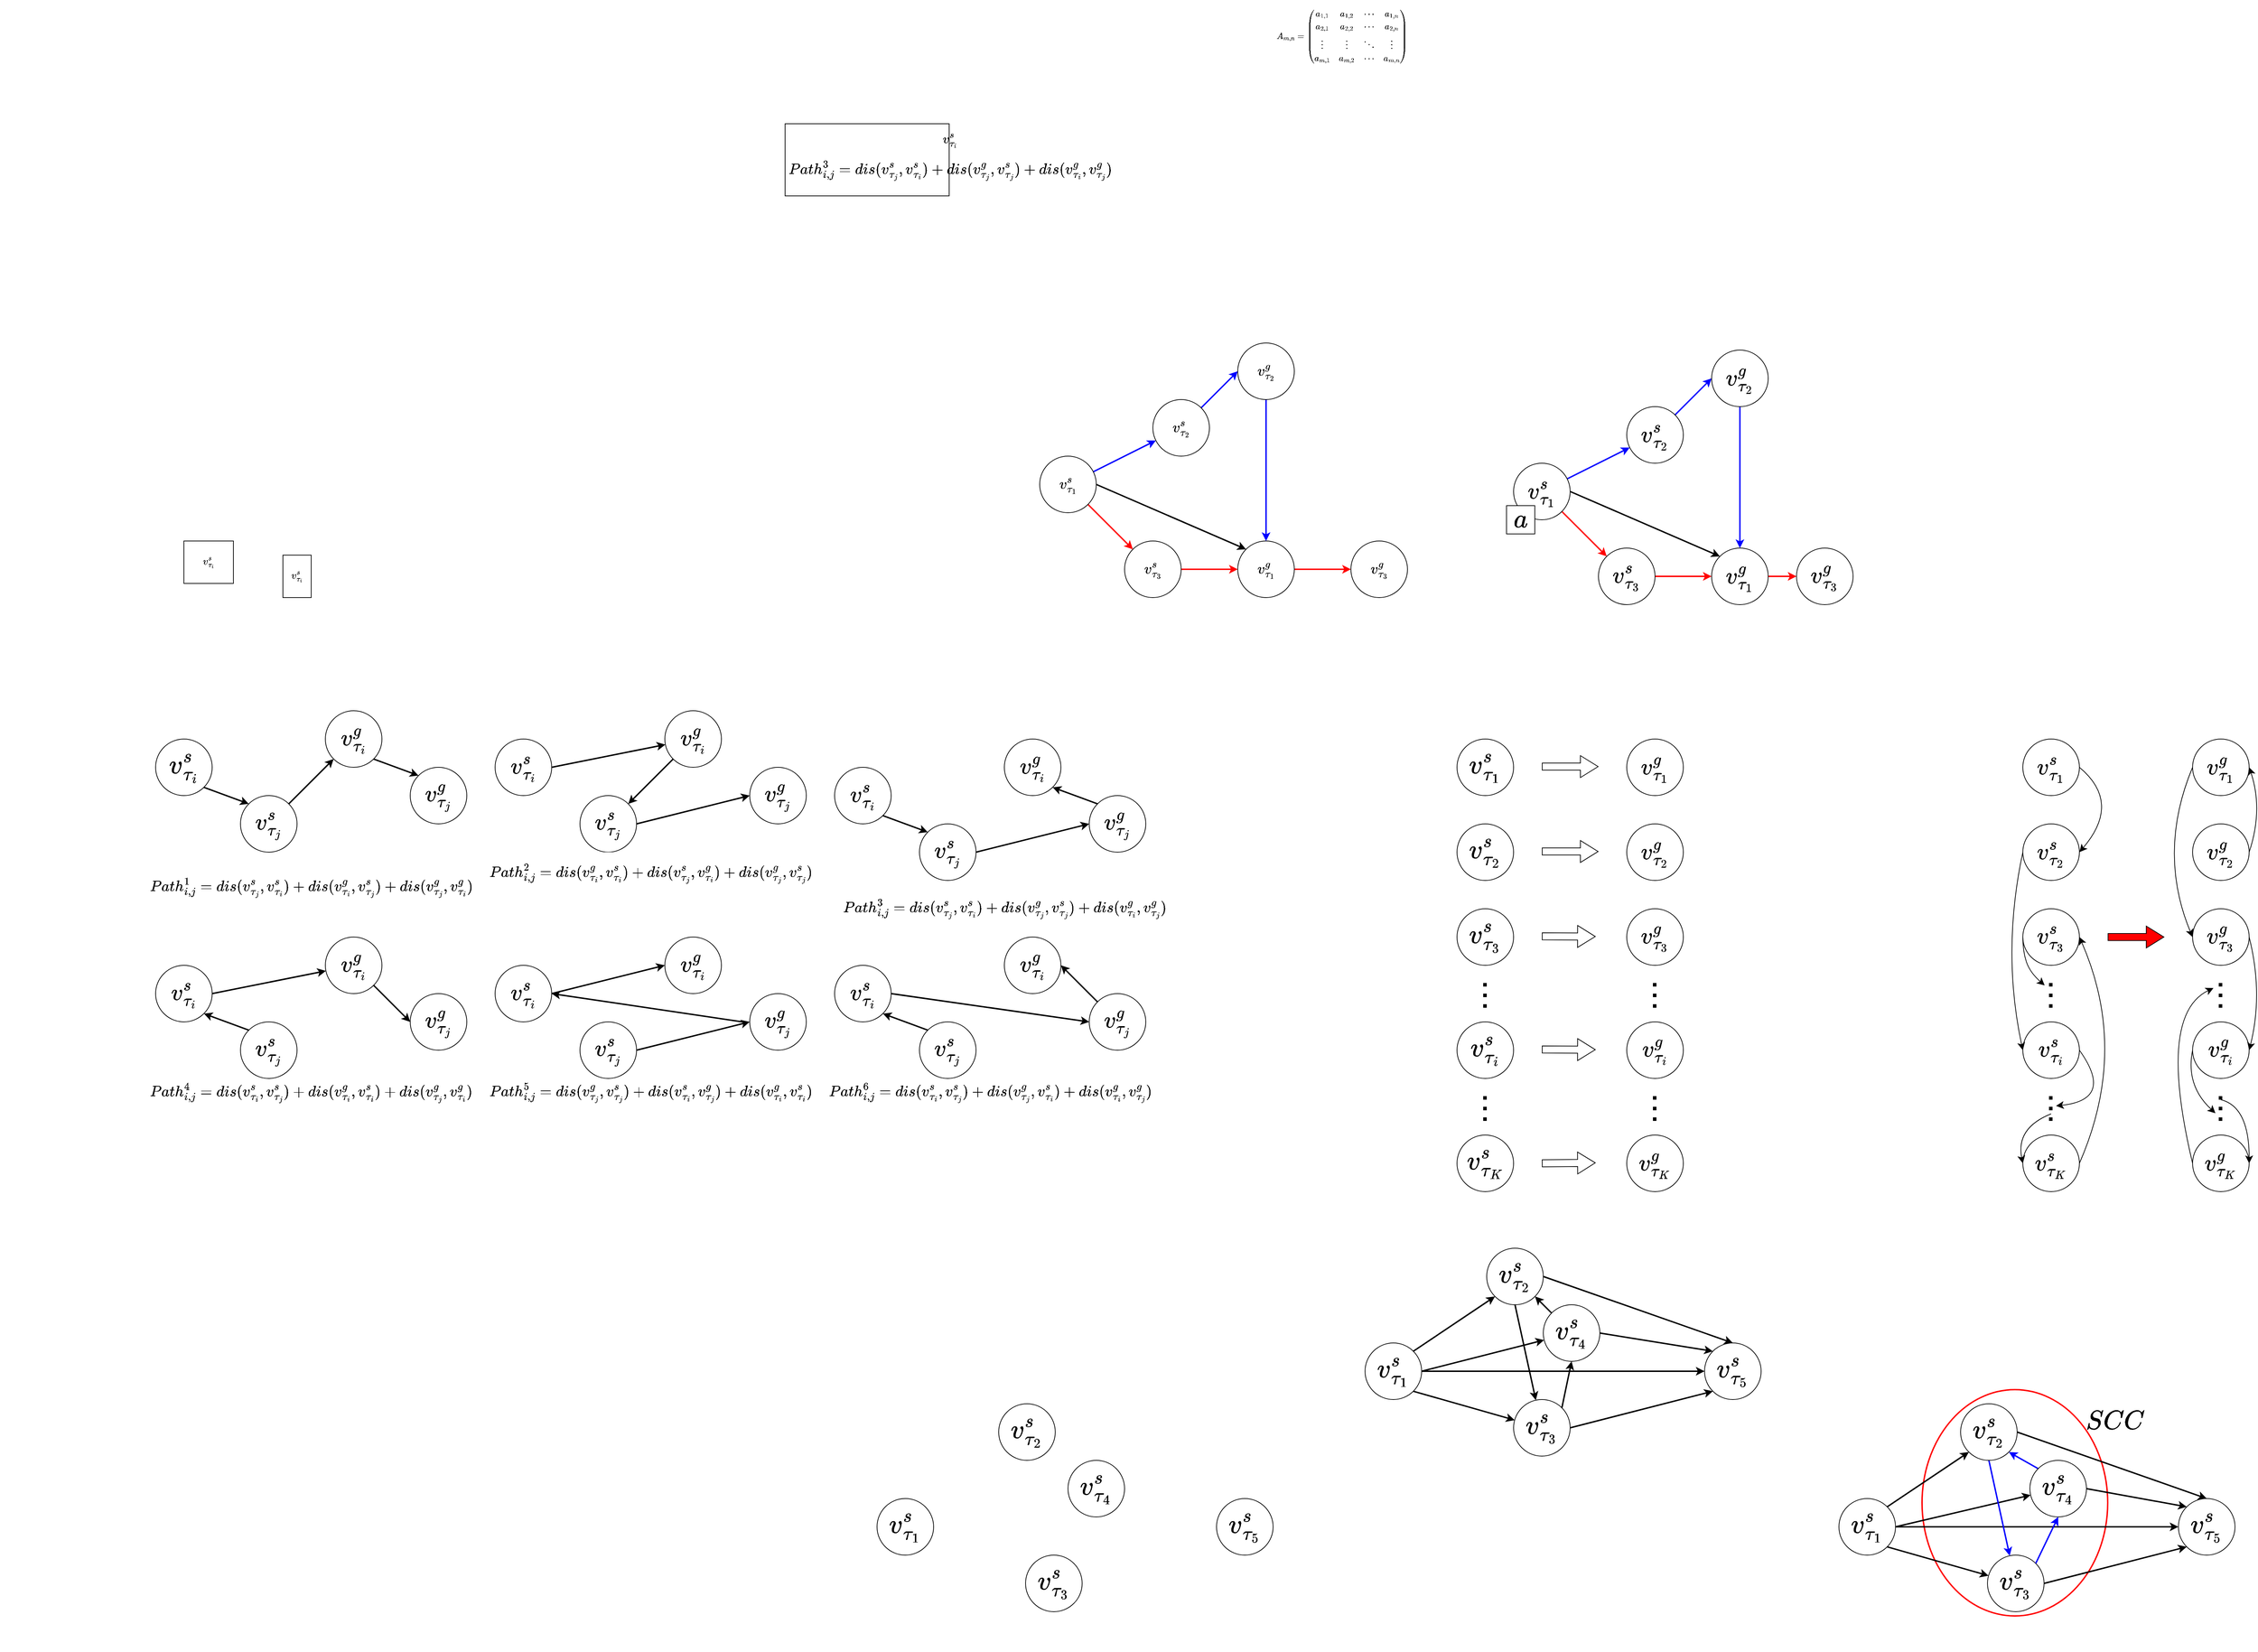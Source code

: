 <mxfile version="24.7.14">
  <diagram name="第 1 页" id="2fXzonQyr7GlmhcA955P">
    <mxGraphModel dx="3716" dy="1783" grid="1" gridSize="10" guides="1" tooltips="1" connect="1" arrows="1" fold="1" page="1" pageScale="1" pageWidth="827" pageHeight="1169" math="1" shadow="0">
      <root>
        <mxCell id="0" />
        <mxCell id="1" parent="0" />
        <mxCell id="0dSAhkAK_P9C1hMgFNcp-54" value="" style="ellipse;whiteSpace=wrap;html=1;strokeColor=#FF0000;strokeWidth=2;" vertex="1" parent="1">
          <mxGeometry x="897.5" y="1560" width="262.5" height="320" as="geometry" />
        </mxCell>
        <mxCell id="RxVfPSey4gtv-o3c42Gy-12" value="$$v^{ s}_{ \tau_{ i}} $$" style="ellipse;whiteSpace=wrap;html=1;aspect=fixed;fontSize=32;" parent="1" vertex="1">
          <mxGeometry x="240" y="1040" width="80" height="80" as="geometry" />
        </mxCell>
        <mxCell id="RxVfPSey4gtv-o3c42Gy-13" value="$$v^{ s}_{ \tau_{ K}}$$" style="ellipse;whiteSpace=wrap;html=1;aspect=fixed;fontSize=32;" parent="1" vertex="1">
          <mxGeometry x="240" y="1200" width="80" height="80" as="geometry" />
        </mxCell>
        <mxCell id="RxVfPSey4gtv-o3c42Gy-14" value="$$v^{ s}_{ \tau_{ 3}} $$" style="ellipse;whiteSpace=wrap;html=1;aspect=fixed;fontSize=32;" parent="1" vertex="1">
          <mxGeometry x="240" y="880" width="80" height="80" as="geometry" />
        </mxCell>
        <mxCell id="RxVfPSey4gtv-o3c42Gy-16" value="&lt;span style=&quot;font-family: &amp;quot;Lucida Console&amp;quot;; font-size: 32px;&quot;&gt;$$v^{ g}_{ \tau_ 1}$$&lt;/span&gt;" style="ellipse;whiteSpace=wrap;html=1;aspect=fixed;fontSize=32;" parent="1" vertex="1">
          <mxGeometry x="480" y="640" width="80" height="80" as="geometry" />
        </mxCell>
        <mxCell id="RxVfPSey4gtv-o3c42Gy-17" value="&lt;span style=&quot;font-family: &amp;quot;Lucida Console&amp;quot;; font-size: 32px;&quot;&gt;$$v^{ g}_{ \tau_i} $$&lt;/span&gt;" style="ellipse;whiteSpace=wrap;html=1;aspect=fixed;fontSize=32;" parent="1" vertex="1">
          <mxGeometry x="480" y="1040" width="80" height="80" as="geometry" />
        </mxCell>
        <mxCell id="RxVfPSey4gtv-o3c42Gy-18" value="&lt;span style=&quot;font-family: &amp;quot;Lucida Console&amp;quot;; font-size: 32px;&quot;&gt;$$v^{ g}_{ \tau_ K}$$&lt;/span&gt;" style="ellipse;whiteSpace=wrap;html=1;aspect=fixed;fontSize=32;" parent="1" vertex="1">
          <mxGeometry x="480" y="1200" width="80" height="80" as="geometry" />
        </mxCell>
        <mxCell id="RxVfPSey4gtv-o3c42Gy-19" value="&lt;span style=&quot;font-family: &amp;quot;Lucida Console&amp;quot;; font-size: 32px;&quot;&gt;$$v^{ g}_{ \tau_3} $$&lt;/span&gt;" style="ellipse;whiteSpace=wrap;html=1;aspect=fixed;fontSize=32;" parent="1" vertex="1">
          <mxGeometry x="480" y="880" width="80" height="80" as="geometry" />
        </mxCell>
        <mxCell id="RxVfPSey4gtv-o3c42Gy-20" value="&lt;span style=&quot;font-family: &amp;quot;Lucida Console&amp;quot;; font-size: 32px;&quot;&gt;$$v^{ g}_{ \tau_2 }$$&lt;/span&gt;" style="ellipse;whiteSpace=wrap;html=1;aspect=fixed;fontSize=32;" parent="1" vertex="1">
          <mxGeometry x="480" y="760" width="80" height="80" as="geometry" />
        </mxCell>
        <mxCell id="RxVfPSey4gtv-o3c42Gy-36" style="edgeStyle=none;curved=1;rounded=0;orthogonalLoop=1;jettySize=auto;html=1;exitX=1;exitY=0.5;exitDx=0;exitDy=0;entryX=1;entryY=0.5;entryDx=0;entryDy=0;fontSize=32;startSize=8;endSize=8;" parent="1" source="RxVfPSey4gtv-o3c42Gy-21" target="RxVfPSey4gtv-o3c42Gy-25" edge="1">
          <mxGeometry relative="1" as="geometry">
            <Array as="points">
              <mxPoint x="1180" y="730" />
            </Array>
          </mxGeometry>
        </mxCell>
        <mxCell id="RxVfPSey4gtv-o3c42Gy-21" value="&lt;span style=&quot;font-family: &amp;quot;Lucida Console&amp;quot;; font-size: 32px;&quot;&gt;$$v^{ s}_{ \tau_ 1}$$&lt;/span&gt;" style="ellipse;whiteSpace=wrap;html=1;aspect=fixed;fontSize=32;" parent="1" vertex="1">
          <mxGeometry x="1040" y="640" width="80" height="80" as="geometry" />
        </mxCell>
        <mxCell id="RxVfPSey4gtv-o3c42Gy-22" value="&lt;span style=&quot;font-family: &amp;quot;Lucida Console&amp;quot;; font-size: 32px;&quot;&gt;$$v^{ s}_{ \tau_ i}$$&lt;/span&gt;" style="ellipse;whiteSpace=wrap;html=1;aspect=fixed;fontSize=32;" parent="1" vertex="1">
          <mxGeometry x="1040" y="1040" width="80" height="80" as="geometry" />
        </mxCell>
        <mxCell id="RxVfPSey4gtv-o3c42Gy-72" style="edgeStyle=none;curved=1;rounded=0;orthogonalLoop=1;jettySize=auto;html=1;exitX=1;exitY=0.5;exitDx=0;exitDy=0;entryX=1;entryY=0.5;entryDx=0;entryDy=0;fontSize=32;startSize=8;endSize=8;" parent="1" source="RxVfPSey4gtv-o3c42Gy-23" target="RxVfPSey4gtv-o3c42Gy-24" edge="1">
          <mxGeometry relative="1" as="geometry">
            <Array as="points">
              <mxPoint x="1190" y="1080" />
            </Array>
          </mxGeometry>
        </mxCell>
        <mxCell id="RxVfPSey4gtv-o3c42Gy-23" value="&lt;span style=&quot;font-family: &amp;quot;Lucida Console&amp;quot;; font-size: 32px;&quot;&gt;$$v^{ s}_{ \tau_ K}$$&lt;/span&gt;" style="ellipse;whiteSpace=wrap;html=1;aspect=fixed;fontSize=32;" parent="1" vertex="1">
          <mxGeometry x="1040" y="1200" width="80" height="80" as="geometry" />
        </mxCell>
        <mxCell id="RxVfPSey4gtv-o3c42Gy-24" value="&lt;span style=&quot;font-family: &amp;quot;Lucida Console&amp;quot;; font-size: 32px;&quot;&gt;$$v^{ s}_{ \tau_ 3}$$&lt;/span&gt;" style="ellipse;whiteSpace=wrap;html=1;aspect=fixed;fontSize=32;" parent="1" vertex="1">
          <mxGeometry x="1040" y="880" width="80" height="80" as="geometry" />
        </mxCell>
        <mxCell id="RxVfPSey4gtv-o3c42Gy-37" style="edgeStyle=none;curved=1;rounded=0;orthogonalLoop=1;jettySize=auto;html=1;exitX=0;exitY=0.5;exitDx=0;exitDy=0;entryX=0;entryY=0.5;entryDx=0;entryDy=0;fontSize=32;startSize=8;endSize=8;" parent="1" source="RxVfPSey4gtv-o3c42Gy-25" target="RxVfPSey4gtv-o3c42Gy-22" edge="1">
          <mxGeometry relative="1" as="geometry">
            <Array as="points">
              <mxPoint x="1010" y="940" />
            </Array>
          </mxGeometry>
        </mxCell>
        <mxCell id="RxVfPSey4gtv-o3c42Gy-25" value="&lt;span style=&quot;font-family: &amp;quot;Lucida Console&amp;quot;; font-size: 32px;&quot;&gt;$$v^{ s}_{ \tau_2 }$$&lt;/span&gt;" style="ellipse;whiteSpace=wrap;html=1;aspect=fixed;fontSize=32;" parent="1" vertex="1">
          <mxGeometry x="1040" y="760" width="80" height="80" as="geometry" />
        </mxCell>
        <mxCell id="RxVfPSey4gtv-o3c42Gy-75" style="edgeStyle=none;curved=1;rounded=0;orthogonalLoop=1;jettySize=auto;html=1;entryX=0;entryY=0.5;entryDx=0;entryDy=0;fontSize=32;startSize=8;endSize=8;exitX=0;exitY=0.5;exitDx=0;exitDy=0;" parent="1" source="RxVfPSey4gtv-o3c42Gy-26" target="RxVfPSey4gtv-o3c42Gy-29" edge="1">
          <mxGeometry relative="1" as="geometry">
            <Array as="points">
              <mxPoint x="1230" y="800" />
            </Array>
          </mxGeometry>
        </mxCell>
        <mxCell id="RxVfPSey4gtv-o3c42Gy-26" value="&lt;span style=&quot;font-family: &amp;quot;Lucida Console&amp;quot;; font-size: 32px;&quot;&gt;$$v^{ g}_{ \tau_ 1}$$&lt;/span&gt;" style="ellipse;whiteSpace=wrap;html=1;aspect=fixed;fontSize=32;" parent="1" vertex="1">
          <mxGeometry x="1280" y="640" width="80" height="80" as="geometry" />
        </mxCell>
        <mxCell id="RxVfPSey4gtv-o3c42Gy-27" value="&lt;span style=&quot;font-family: &amp;quot;Lucida Console&amp;quot;; font-size: 32px;&quot;&gt;$$v^{ g}_{ \tau_ i}$$&lt;/span&gt;" style="ellipse;whiteSpace=wrap;html=1;aspect=fixed;fontSize=32;" parent="1" vertex="1">
          <mxGeometry x="1280" y="1040" width="80" height="80" as="geometry" />
        </mxCell>
        <mxCell id="RxVfPSey4gtv-o3c42Gy-28" value="&lt;span style=&quot;font-family: &amp;quot;Lucida Console&amp;quot;; font-size: 32px;&quot;&gt;$$v^{ g}_{ \tau_ K}$$&lt;/span&gt;" style="ellipse;whiteSpace=wrap;html=1;aspect=fixed;fontSize=32;" parent="1" vertex="1">
          <mxGeometry x="1280" y="1200" width="80" height="80" as="geometry" />
        </mxCell>
        <mxCell id="RxVfPSey4gtv-o3c42Gy-77" style="edgeStyle=none;curved=1;rounded=0;orthogonalLoop=1;jettySize=auto;html=1;exitX=1;exitY=0.5;exitDx=0;exitDy=0;entryX=1;entryY=0.5;entryDx=0;entryDy=0;fontSize=32;startSize=8;endSize=8;" parent="1" source="RxVfPSey4gtv-o3c42Gy-29" target="RxVfPSey4gtv-o3c42Gy-27" edge="1">
          <mxGeometry relative="1" as="geometry">
            <Array as="points">
              <mxPoint x="1380" y="1000" />
            </Array>
          </mxGeometry>
        </mxCell>
        <mxCell id="RxVfPSey4gtv-o3c42Gy-29" value="&lt;span style=&quot;font-family: &amp;quot;Lucida Console&amp;quot;; font-size: 32px;&quot;&gt;$$v^{ g}_{ \tau_ 3}$$&lt;/span&gt;" style="ellipse;whiteSpace=wrap;html=1;aspect=fixed;fontSize=32;" parent="1" vertex="1">
          <mxGeometry x="1280" y="880" width="80" height="80" as="geometry" />
        </mxCell>
        <mxCell id="RxVfPSey4gtv-o3c42Gy-74" style="edgeStyle=none;curved=1;rounded=0;orthogonalLoop=1;jettySize=auto;html=1;exitX=1;exitY=0.5;exitDx=0;exitDy=0;entryX=1;entryY=0.5;entryDx=0;entryDy=0;fontSize=32;startSize=8;endSize=8;" parent="1" source="RxVfPSey4gtv-o3c42Gy-30" target="RxVfPSey4gtv-o3c42Gy-26" edge="1">
          <mxGeometry relative="1" as="geometry">
            <Array as="points">
              <mxPoint x="1380" y="740" />
            </Array>
          </mxGeometry>
        </mxCell>
        <mxCell id="RxVfPSey4gtv-o3c42Gy-30" value="&lt;span style=&quot;font-family: &amp;quot;Lucida Console&amp;quot;; font-size: 32px;&quot;&gt;$$v^{ g}_{ \tau_ 2}$$&lt;/span&gt;" style="ellipse;whiteSpace=wrap;html=1;aspect=fixed;fontSize=32;" parent="1" vertex="1">
          <mxGeometry x="1280" y="760" width="80" height="80" as="geometry" />
        </mxCell>
        <mxCell id="RxVfPSey4gtv-o3c42Gy-31" value="" style="shape=flexArrow;endArrow=classic;html=1;rounded=0;fontSize=32;startSize=8;endSize=8;curved=1;" parent="1" edge="1">
          <mxGeometry width="50" height="50" relative="1" as="geometry">
            <mxPoint x="360" y="1079" as="sourcePoint" />
            <mxPoint x="436" y="1079.29" as="targetPoint" />
          </mxGeometry>
        </mxCell>
        <mxCell id="RxVfPSey4gtv-o3c42Gy-32" value="" style="shape=flexArrow;endArrow=classic;html=1;rounded=0;fontSize=32;startSize=8;endSize=8;curved=1;" parent="1" edge="1">
          <mxGeometry width="50" height="50" relative="1" as="geometry">
            <mxPoint x="360" y="1240" as="sourcePoint" />
            <mxPoint x="436" y="1239.29" as="targetPoint" />
          </mxGeometry>
        </mxCell>
        <mxCell id="RxVfPSey4gtv-o3c42Gy-33" value="" style="shape=flexArrow;endArrow=classic;html=1;rounded=0;fontSize=32;startSize=8;endSize=8;curved=1;" parent="1" edge="1">
          <mxGeometry width="50" height="50" relative="1" as="geometry">
            <mxPoint x="360" y="919" as="sourcePoint" />
            <mxPoint x="436" y="919.29" as="targetPoint" />
          </mxGeometry>
        </mxCell>
        <mxCell id="RxVfPSey4gtv-o3c42Gy-34" value="" style="shape=flexArrow;endArrow=classic;html=1;rounded=0;fontSize=32;startSize=8;endSize=8;curved=1;" parent="1" edge="1">
          <mxGeometry width="50" height="50" relative="1" as="geometry">
            <mxPoint x="360" y="799" as="sourcePoint" />
            <mxPoint x="440" y="799.09" as="targetPoint" />
          </mxGeometry>
        </mxCell>
        <mxCell id="RxVfPSey4gtv-o3c42Gy-35" value="" style="shape=flexArrow;endArrow=classic;html=1;rounded=0;fontSize=32;startSize=8;endSize=8;curved=1;" parent="1" edge="1">
          <mxGeometry width="50" height="50" relative="1" as="geometry">
            <mxPoint x="360" y="679" as="sourcePoint" />
            <mxPoint x="440" y="679" as="targetPoint" />
          </mxGeometry>
        </mxCell>
        <mxCell id="RxVfPSey4gtv-o3c42Gy-40" value="" style="shape=flexArrow;endArrow=classic;html=1;rounded=0;fontSize=32;startSize=8;endSize=8;curved=1;fillColor=#FF0000;gradientColor=none;" parent="1" edge="1">
          <mxGeometry width="50" height="50" relative="1" as="geometry">
            <mxPoint x="1160" y="920" as="sourcePoint" />
            <mxPoint x="1240" y="920" as="targetPoint" />
          </mxGeometry>
        </mxCell>
        <mxCell id="RxVfPSey4gtv-o3c42Gy-70" value="" style="edgeStyle=none;curved=1;rounded=0;orthogonalLoop=1;jettySize=auto;html=1;fontSize=32;startSize=8;endSize=8;entryX=0;entryY=0.5;entryDx=0;entryDy=0;" parent="1" target="RxVfPSey4gtv-o3c42Gy-23" edge="1">
          <mxGeometry relative="1" as="geometry">
            <mxPoint x="980" y="1170" as="targetPoint" />
            <Array as="points">
              <mxPoint x="1030" y="1190" />
            </Array>
            <mxPoint x="1080" y="1170" as="sourcePoint" />
          </mxGeometry>
        </mxCell>
        <mxCell id="RxVfPSey4gtv-o3c42Gy-83" value="" style="edgeStyle=none;curved=1;rounded=0;orthogonalLoop=1;jettySize=auto;html=1;fontSize=32;startSize=8;endSize=8;entryX=1;entryY=0.5;entryDx=0;entryDy=0;" parent="1" target="RxVfPSey4gtv-o3c42Gy-28" edge="1">
          <mxGeometry relative="1" as="geometry">
            <mxPoint x="1400" y="1150" as="targetPoint" />
            <Array as="points">
              <mxPoint x="1360" y="1160" />
            </Array>
            <mxPoint x="1320" y="1150" as="sourcePoint" />
          </mxGeometry>
        </mxCell>
        <mxCell id="RxVfPSey4gtv-o3c42Gy-68" style="edgeStyle=none;curved=1;rounded=0;orthogonalLoop=1;jettySize=auto;html=1;exitX=1;exitY=0.5;exitDx=0;exitDy=0;entryX=0.844;entryY=0.438;entryDx=0;entryDy=0;entryPerimeter=0;fontSize=32;startSize=8;endSize=8;" parent="1" source="RxVfPSey4gtv-o3c42Gy-22" edge="1">
          <mxGeometry relative="1" as="geometry">
            <Array as="points">
              <mxPoint x="1170" y="1150" />
            </Array>
            <mxPoint x="1086.88" y="1158.76" as="targetPoint" />
          </mxGeometry>
        </mxCell>
        <mxCell id="RxVfPSey4gtv-o3c42Gy-73" style="edgeStyle=none;curved=1;rounded=0;orthogonalLoop=1;jettySize=auto;html=1;exitX=0;exitY=0.5;exitDx=0;exitDy=0;entryX=0.044;entryY=-0.079;entryDx=0;entryDy=0;entryPerimeter=0;fontSize=32;startSize=8;endSize=8;" parent="1" source="RxVfPSey4gtv-o3c42Gy-24" edge="1">
          <mxGeometry relative="1" as="geometry">
            <Array as="points">
              <mxPoint x="1040" y="940" />
              <mxPoint x="1050" y="970" />
            </Array>
            <mxPoint x="1070.88" y="988.42" as="targetPoint" />
          </mxGeometry>
        </mxCell>
        <mxCell id="RxVfPSey4gtv-o3c42Gy-78" style="edgeStyle=none;curved=1;rounded=0;orthogonalLoop=1;jettySize=auto;html=1;exitX=0;exitY=0.5;exitDx=0;exitDy=0;entryX=0.115;entryY=0.456;entryDx=0;entryDy=0;entryPerimeter=0;fontSize=32;startSize=8;endSize=8;" parent="1" source="RxVfPSey4gtv-o3c42Gy-27" edge="1">
          <mxGeometry relative="1" as="geometry">
            <Array as="points">
              <mxPoint x="1270" y="1130" />
            </Array>
            <mxPoint x="1312.3" y="1169.12" as="targetPoint" />
          </mxGeometry>
        </mxCell>
        <mxCell id="RxVfPSey4gtv-o3c42Gy-84" style="edgeStyle=none;curved=1;rounded=0;orthogonalLoop=1;jettySize=auto;html=1;exitX=0;exitY=0.5;exitDx=0;exitDy=0;entryX=-0.026;entryY=0.109;entryDx=0;entryDy=0;entryPerimeter=0;fontSize=32;startSize=8;endSize=8;" parent="1" source="RxVfPSey4gtv-o3c42Gy-28" edge="1">
          <mxGeometry relative="1" as="geometry">
            <Array as="points">
              <mxPoint x="1230" y="1030" />
            </Array>
            <mxPoint x="1309.48" y="992.18" as="targetPoint" />
          </mxGeometry>
        </mxCell>
        <mxCell id="6" value="" style="endArrow=none;dashed=1;html=1;strokeColor=#000000;strokeWidth=5;dashPattern=1 2;fontSize=32;" parent="1" edge="1">
          <mxGeometry width="50" height="50" relative="1" as="geometry">
            <mxPoint x="279.55" y="1020" as="sourcePoint" />
            <mxPoint x="279.55" y="980" as="targetPoint" />
          </mxGeometry>
        </mxCell>
        <mxCell id="9" value="&lt;font face=&quot;Lucida Console&quot;&gt;$$A_{m,n} =&lt;br&gt; \begin{pmatrix}&lt;br&gt;  a_{1,1} &amp;amp; a_{1,2} &amp;amp; \cdots &amp;amp; a_{1,n} \\&lt;br&gt;  a_{2,1} &amp;amp; a_{2,2} &amp;amp; \cdots &amp;amp; a_{2,n} \\&lt;br&gt;  \vdots  &amp;amp; \vdots  &amp;amp; \ddots &amp;amp; \vdots  \\&lt;br&gt;  a_{m,1} &amp;amp; a_{m,2} &amp;amp; \cdots &amp;amp; a_{m,n}&lt;br&gt; \end{pmatrix}$$&lt;/font&gt;" style="text;html=1;spacing=5;spacingTop=-10;whiteSpace=wrap;overflow=visible;fillColor=none;strokeColor=none;shadow=0;rounded=0;verticalAlign=middle;" parent="1" vertex="1">
          <mxGeometry x="-20" y="-400" width="232" height="102" as="geometry" />
        </mxCell>
        <mxCell id="Y2sO-mLyn4NRbICUy5Yb-9" value="" style="endArrow=none;dashed=1;html=1;strokeColor=#000000;strokeWidth=5;dashPattern=1 2;fontSize=32;" parent="1" edge="1">
          <mxGeometry width="50" height="50" relative="1" as="geometry">
            <mxPoint x="1079.5" y="1020" as="sourcePoint" />
            <mxPoint x="1079.5" y="980" as="targetPoint" />
          </mxGeometry>
        </mxCell>
        <mxCell id="Y2sO-mLyn4NRbICUy5Yb-10" value="" style="endArrow=none;dashed=1;html=1;strokeColor=#000000;strokeWidth=5;dashPattern=1 2;fontSize=32;" parent="1" edge="1">
          <mxGeometry width="50" height="50" relative="1" as="geometry">
            <mxPoint x="1079.5" y="1180" as="sourcePoint" />
            <mxPoint x="1079.5" y="1140" as="targetPoint" />
          </mxGeometry>
        </mxCell>
        <mxCell id="Y2sO-mLyn4NRbICUy5Yb-11" value="" style="endArrow=none;dashed=1;html=1;strokeColor=#000000;strokeWidth=5;dashPattern=1 2;fontSize=32;" parent="1" edge="1">
          <mxGeometry width="50" height="50" relative="1" as="geometry">
            <mxPoint x="1319.5" y="1020" as="sourcePoint" />
            <mxPoint x="1319.5" y="980" as="targetPoint" />
          </mxGeometry>
        </mxCell>
        <mxCell id="Y2sO-mLyn4NRbICUy5Yb-12" value="" style="endArrow=none;dashed=1;html=1;strokeColor=#000000;strokeWidth=5;dashPattern=1 2;fontSize=32;" parent="1" edge="1">
          <mxGeometry width="50" height="50" relative="1" as="geometry">
            <mxPoint x="1319.5" y="1180" as="sourcePoint" />
            <mxPoint x="1319.5" y="1140" as="targetPoint" />
          </mxGeometry>
        </mxCell>
        <mxCell id="Y2sO-mLyn4NRbICUy5Yb-13" value="" style="endArrow=none;dashed=1;html=1;strokeColor=#000000;strokeWidth=5;dashPattern=1 2;fontSize=32;" parent="1" edge="1">
          <mxGeometry width="50" height="50" relative="1" as="geometry">
            <mxPoint x="519.5" y="1020" as="sourcePoint" />
            <mxPoint x="519.5" y="980" as="targetPoint" />
          </mxGeometry>
        </mxCell>
        <mxCell id="Y2sO-mLyn4NRbICUy5Yb-14" value="" style="endArrow=none;dashed=1;html=1;strokeColor=#000000;strokeWidth=5;dashPattern=1 2;fontSize=32;" parent="1" edge="1">
          <mxGeometry width="50" height="50" relative="1" as="geometry">
            <mxPoint x="279.55" y="1180" as="sourcePoint" />
            <mxPoint x="279.55" y="1140" as="targetPoint" />
          </mxGeometry>
        </mxCell>
        <mxCell id="Y2sO-mLyn4NRbICUy5Yb-15" value="" style="endArrow=none;dashed=1;html=1;strokeColor=#000000;strokeWidth=5;dashPattern=1 2;fontSize=32;" parent="1" edge="1">
          <mxGeometry width="50" height="50" relative="1" as="geometry">
            <mxPoint x="519.5" y="1180" as="sourcePoint" />
            <mxPoint x="519.5" y="1140" as="targetPoint" />
          </mxGeometry>
        </mxCell>
        <mxCell id="Y2sO-mLyn4NRbICUy5Yb-36" value="" style="rounded=0;orthogonalLoop=1;jettySize=auto;html=1;strokeColor=#0000FF;strokeWidth=2;" parent="1" source="Y2sO-mLyn4NRbICUy5Yb-39" target="Y2sO-mLyn4NRbICUy5Yb-41" edge="1">
          <mxGeometry relative="1" as="geometry" />
        </mxCell>
        <mxCell id="Y2sO-mLyn4NRbICUy5Yb-37" style="rounded=0;orthogonalLoop=1;jettySize=auto;html=1;exitX=1;exitY=1;exitDx=0;exitDy=0;entryX=0;entryY=0;entryDx=0;entryDy=0;strokeColor=#FF0000;strokeWidth=2;" parent="1" source="Y2sO-mLyn4NRbICUy5Yb-39" target="Y2sO-mLyn4NRbICUy5Yb-43" edge="1">
          <mxGeometry relative="1" as="geometry" />
        </mxCell>
        <mxCell id="Y2sO-mLyn4NRbICUy5Yb-38" style="rounded=0;orthogonalLoop=1;jettySize=auto;html=1;exitX=1;exitY=0.5;exitDx=0;exitDy=0;entryX=0;entryY=0;entryDx=0;entryDy=0;strokeWidth=2;" parent="1" source="Y2sO-mLyn4NRbICUy5Yb-39" target="Y2sO-mLyn4NRbICUy5Yb-45" edge="1">
          <mxGeometry relative="1" as="geometry" />
        </mxCell>
        <mxCell id="Y2sO-mLyn4NRbICUy5Yb-39" value="&lt;font face=&quot;Lucida Console&quot;&gt;&lt;span style=&quot;font-size: 20px&quot;&gt;$$v^{s}_{\tau_1}$$&lt;/span&gt;&lt;/font&gt;" style="ellipse;whiteSpace=wrap;html=1;aspect=fixed;" parent="1" vertex="1">
          <mxGeometry x="-350" y="240" width="80" height="80" as="geometry" />
        </mxCell>
        <mxCell id="Y2sO-mLyn4NRbICUy5Yb-40" style="rounded=0;orthogonalLoop=1;jettySize=auto;html=1;exitX=1;exitY=0;exitDx=0;exitDy=0;entryX=0;entryY=0.5;entryDx=0;entryDy=0;strokeColor=#0000FF;strokeWidth=2;" parent="1" source="Y2sO-mLyn4NRbICUy5Yb-41" target="Y2sO-mLyn4NRbICUy5Yb-47" edge="1">
          <mxGeometry relative="1" as="geometry" />
        </mxCell>
        <mxCell id="Y2sO-mLyn4NRbICUy5Yb-41" value="&lt;font face=&quot;Lucida Console&quot;&gt;&lt;span style=&quot;font-size: 20px&quot;&gt;$$v^{s}_{\tau_2}$$&lt;/span&gt;&lt;/font&gt;" style="ellipse;whiteSpace=wrap;html=1;aspect=fixed;" parent="1" vertex="1">
          <mxGeometry x="-190" y="160" width="80" height="80" as="geometry" />
        </mxCell>
        <mxCell id="Y2sO-mLyn4NRbICUy5Yb-42" value="" style="edgeStyle=orthogonalEdgeStyle;rounded=0;orthogonalLoop=1;jettySize=auto;html=1;strokeWidth=2;strokeColor=#FF0000;" parent="1" source="Y2sO-mLyn4NRbICUy5Yb-43" target="Y2sO-mLyn4NRbICUy5Yb-45" edge="1">
          <mxGeometry relative="1" as="geometry" />
        </mxCell>
        <mxCell id="Y2sO-mLyn4NRbICUy5Yb-43" value="&lt;font face=&quot;Lucida Console&quot;&gt;&lt;span style=&quot;font-size: 20px&quot;&gt;$$v^{s}_{\tau_3}$$&lt;/span&gt;&lt;/font&gt;" style="ellipse;whiteSpace=wrap;html=1;aspect=fixed;" parent="1" vertex="1">
          <mxGeometry x="-230" y="360" width="80" height="80" as="geometry" />
        </mxCell>
        <mxCell id="Y2sO-mLyn4NRbICUy5Yb-44" value="" style="edgeStyle=orthogonalEdgeStyle;rounded=0;orthogonalLoop=1;jettySize=auto;html=1;strokeColor=#FF0000;strokeWidth=2;" parent="1" source="Y2sO-mLyn4NRbICUy5Yb-45" target="Y2sO-mLyn4NRbICUy5Yb-48" edge="1">
          <mxGeometry relative="1" as="geometry" />
        </mxCell>
        <mxCell id="Y2sO-mLyn4NRbICUy5Yb-45" value="&lt;font face=&quot;Lucida Console&quot;&gt;&lt;span style=&quot;font-size: 20px&quot;&gt;$$v^{g}_{\tau_1}$$&lt;/span&gt;&lt;/font&gt;" style="ellipse;whiteSpace=wrap;html=1;aspect=fixed;" parent="1" vertex="1">
          <mxGeometry x="-70" y="360" width="80" height="80" as="geometry" />
        </mxCell>
        <mxCell id="Y2sO-mLyn4NRbICUy5Yb-46" style="rounded=0;orthogonalLoop=1;jettySize=auto;html=1;exitX=0.5;exitY=1;exitDx=0;exitDy=0;strokeColor=#0000FF;strokeWidth=2;" parent="1" source="Y2sO-mLyn4NRbICUy5Yb-47" target="Y2sO-mLyn4NRbICUy5Yb-45" edge="1">
          <mxGeometry relative="1" as="geometry" />
        </mxCell>
        <mxCell id="Y2sO-mLyn4NRbICUy5Yb-47" value="&lt;font face=&quot;Lucida Console&quot;&gt;&lt;span style=&quot;font-size: 20px&quot;&gt;$$v^{g}_{\tau_2}$$&lt;/span&gt;&lt;/font&gt;" style="ellipse;whiteSpace=wrap;html=1;aspect=fixed;" parent="1" vertex="1">
          <mxGeometry x="-70" y="80" width="80" height="80" as="geometry" />
        </mxCell>
        <mxCell id="Y2sO-mLyn4NRbICUy5Yb-48" value="&lt;font face=&quot;Lucida Console&quot;&gt;&lt;span style=&quot;font-size: 20px&quot;&gt;$$v^{g}_{\tau_3}$$&lt;/span&gt;&lt;/font&gt;" style="ellipse;whiteSpace=wrap;html=1;aspect=fixed;" parent="1" vertex="1">
          <mxGeometry x="90" y="360" width="80" height="80" as="geometry" />
        </mxCell>
        <mxCell id="Y2sO-mLyn4NRbICUy5Yb-49" value="" style="rounded=0;orthogonalLoop=1;jettySize=auto;html=1;strokeColor=#0000FF;strokeWidth=2;fontSize=32;" parent="1" source="Y2sO-mLyn4NRbICUy5Yb-52" target="Y2sO-mLyn4NRbICUy5Yb-54" edge="1">
          <mxGeometry relative="1" as="geometry" />
        </mxCell>
        <mxCell id="Y2sO-mLyn4NRbICUy5Yb-50" style="rounded=0;orthogonalLoop=1;jettySize=auto;html=1;exitX=1;exitY=1;exitDx=0;exitDy=0;entryX=0;entryY=0;entryDx=0;entryDy=0;strokeColor=#FF0000;strokeWidth=2;fontSize=32;" parent="1" source="Y2sO-mLyn4NRbICUy5Yb-52" target="Y2sO-mLyn4NRbICUy5Yb-56" edge="1">
          <mxGeometry relative="1" as="geometry" />
        </mxCell>
        <mxCell id="Y2sO-mLyn4NRbICUy5Yb-51" style="rounded=0;orthogonalLoop=1;jettySize=auto;html=1;exitX=1;exitY=0.5;exitDx=0;exitDy=0;entryX=0;entryY=0;entryDx=0;entryDy=0;strokeWidth=2;fontSize=32;" parent="1" source="Y2sO-mLyn4NRbICUy5Yb-52" target="Y2sO-mLyn4NRbICUy5Yb-58" edge="1">
          <mxGeometry relative="1" as="geometry" />
        </mxCell>
        <mxCell id="Y2sO-mLyn4NRbICUy5Yb-52" value="&lt;font face=&quot;Lucida Console&quot; style=&quot;font-size: 32px;&quot;&gt;&lt;span style=&quot;font-size: 32px;&quot;&gt;$$v^{ s}_{ \tau_ 1}$$&lt;/span&gt;&lt;/font&gt;" style="ellipse;whiteSpace=wrap;html=1;aspect=fixed;fontSize=32;" parent="1" vertex="1">
          <mxGeometry x="320" y="250" width="80" height="80" as="geometry" />
        </mxCell>
        <mxCell id="Y2sO-mLyn4NRbICUy5Yb-53" style="rounded=0;orthogonalLoop=1;jettySize=auto;html=1;exitX=1;exitY=0;exitDx=0;exitDy=0;entryX=0;entryY=0.5;entryDx=0;entryDy=0;strokeColor=#0000FF;strokeWidth=2;fontSize=32;" parent="1" source="Y2sO-mLyn4NRbICUy5Yb-54" target="Y2sO-mLyn4NRbICUy5Yb-60" edge="1">
          <mxGeometry relative="1" as="geometry" />
        </mxCell>
        <mxCell id="Y2sO-mLyn4NRbICUy5Yb-54" value="&lt;font face=&quot;Lucida Console&quot; style=&quot;font-size: 32px;&quot;&gt;&lt;span style=&quot;font-size: 32px;&quot;&gt;$$v^{ s}_{ \tau_ 2}$$&lt;/span&gt;&lt;/font&gt;" style="ellipse;whiteSpace=wrap;html=1;aspect=fixed;fontSize=32;" parent="1" vertex="1">
          <mxGeometry x="480" y="170" width="80" height="80" as="geometry" />
        </mxCell>
        <mxCell id="Y2sO-mLyn4NRbICUy5Yb-55" value="" style="edgeStyle=orthogonalEdgeStyle;rounded=0;orthogonalLoop=1;jettySize=auto;html=1;strokeWidth=2;strokeColor=#FF0000;fontSize=32;" parent="1" source="Y2sO-mLyn4NRbICUy5Yb-56" target="Y2sO-mLyn4NRbICUy5Yb-58" edge="1">
          <mxGeometry relative="1" as="geometry" />
        </mxCell>
        <mxCell id="Y2sO-mLyn4NRbICUy5Yb-56" value="&lt;font face=&quot;Lucida Console&quot; style=&quot;font-size: 32px;&quot;&gt;&lt;span style=&quot;font-size: 32px;&quot;&gt;$$v^{ s}_{ \tau_ 3}$$&lt;/span&gt;&lt;/font&gt;" style="ellipse;whiteSpace=wrap;html=1;aspect=fixed;fontSize=32;" parent="1" vertex="1">
          <mxGeometry x="440" y="370" width="80" height="80" as="geometry" />
        </mxCell>
        <mxCell id="Y2sO-mLyn4NRbICUy5Yb-57" value="" style="edgeStyle=orthogonalEdgeStyle;rounded=0;orthogonalLoop=1;jettySize=auto;html=1;strokeColor=#FF0000;strokeWidth=2;fontSize=32;" parent="1" source="Y2sO-mLyn4NRbICUy5Yb-58" target="Y2sO-mLyn4NRbICUy5Yb-61" edge="1">
          <mxGeometry relative="1" as="geometry" />
        </mxCell>
        <mxCell id="Y2sO-mLyn4NRbICUy5Yb-58" value="&lt;font face=&quot;Lucida Console&quot; style=&quot;font-size: 32px;&quot;&gt;&lt;span style=&quot;font-size: 32px;&quot;&gt;$$v^{ g}_{ \tau_ 1}$$&lt;/span&gt;&lt;/font&gt;" style="ellipse;whiteSpace=wrap;html=1;aspect=fixed;fontSize=32;" parent="1" vertex="1">
          <mxGeometry x="600" y="370" width="80" height="80" as="geometry" />
        </mxCell>
        <mxCell id="Y2sO-mLyn4NRbICUy5Yb-59" style="rounded=0;orthogonalLoop=1;jettySize=auto;html=1;exitX=0.5;exitY=1;exitDx=0;exitDy=0;strokeColor=#0000FF;strokeWidth=2;fontSize=32;" parent="1" source="Y2sO-mLyn4NRbICUy5Yb-60" target="Y2sO-mLyn4NRbICUy5Yb-58" edge="1">
          <mxGeometry relative="1" as="geometry" />
        </mxCell>
        <mxCell id="Y2sO-mLyn4NRbICUy5Yb-60" value="&lt;font face=&quot;Lucida Console&quot; style=&quot;font-size: 32px;&quot;&gt;&lt;span style=&quot;font-size: 32px;&quot;&gt;$$v^{ g}_{ \tau_ 2}$$&lt;/span&gt;&lt;/font&gt;" style="ellipse;whiteSpace=wrap;html=1;aspect=fixed;fontSize=32;" parent="1" vertex="1">
          <mxGeometry x="600" y="90" width="80" height="80" as="geometry" />
        </mxCell>
        <mxCell id="Y2sO-mLyn4NRbICUy5Yb-61" value="&lt;font face=&quot;Lucida Console&quot; style=&quot;font-size: 32px;&quot;&gt;&lt;span style=&quot;font-size: 32px;&quot;&gt;$$v^{ g}_{ \tau_ 3}$$&lt;/span&gt;&lt;/font&gt;" style="ellipse;whiteSpace=wrap;html=1;aspect=fixed;fontSize=32;" parent="1" vertex="1">
          <mxGeometry x="720" y="370" width="80" height="80" as="geometry" />
        </mxCell>
        <mxCell id="Y2sO-mLyn4NRbICUy5Yb-62" value="&lt;font style=&quot;font-size: 32px;&quot;&gt;$$a $$&lt;/font&gt;" style="rounded=0;whiteSpace=wrap;html=1;fontSize=32;" parent="1" vertex="1">
          <mxGeometry x="310" y="310" width="40" height="40" as="geometry" />
        </mxCell>
        <mxCell id="Y2sO-mLyn4NRbICUy5Yb-69" style="rounded=0;orthogonalLoop=1;jettySize=auto;html=1;exitX=1;exitY=1;exitDx=0;exitDy=0;entryX=0;entryY=0;entryDx=0;entryDy=0;strokeWidth=2;fontSize=32;" parent="1" source="Y2sO-mLyn4NRbICUy5Yb-63" target="Y2sO-mLyn4NRbICUy5Yb-65" edge="1">
          <mxGeometry relative="1" as="geometry" />
        </mxCell>
        <mxCell id="Y2sO-mLyn4NRbICUy5Yb-63" value="&lt;font face=&quot;Helvetica&quot; style=&quot;font-size: 32px;&quot;&gt;$$v^{s}_{\tau_i}$$&lt;/font&gt;" style="ellipse;whiteSpace=wrap;html=1;aspect=fixed;fontSize=32;" parent="1" vertex="1">
          <mxGeometry x="-1600" y="640" width="80" height="80" as="geometry" />
        </mxCell>
        <mxCell id="Y2sO-mLyn4NRbICUy5Yb-71" style="rounded=0;orthogonalLoop=1;jettySize=auto;html=1;exitX=1;exitY=1;exitDx=0;exitDy=0;entryX=0;entryY=0;entryDx=0;entryDy=0;strokeWidth=2;fontSize=32;" parent="1" source="Y2sO-mLyn4NRbICUy5Yb-64" target="Y2sO-mLyn4NRbICUy5Yb-66" edge="1">
          <mxGeometry relative="1" as="geometry" />
        </mxCell>
        <mxCell id="Y2sO-mLyn4NRbICUy5Yb-64" value="&lt;span style=&quot;font-family: &amp;quot;Lucida Console&amp;quot;; font-size: 32px;&quot;&gt;$$v^{g}_{\tau_i}$$&lt;/span&gt;" style="ellipse;whiteSpace=wrap;html=1;aspect=fixed;fontSize=32;" parent="1" vertex="1">
          <mxGeometry x="-1360" y="600" width="80" height="80" as="geometry" />
        </mxCell>
        <mxCell id="Y2sO-mLyn4NRbICUy5Yb-70" style="rounded=0;orthogonalLoop=1;jettySize=auto;html=1;exitX=1;exitY=0;exitDx=0;exitDy=0;entryX=0;entryY=1;entryDx=0;entryDy=0;strokeWidth=2;fontSize=32;" parent="1" source="Y2sO-mLyn4NRbICUy5Yb-65" target="Y2sO-mLyn4NRbICUy5Yb-64" edge="1">
          <mxGeometry relative="1" as="geometry" />
        </mxCell>
        <mxCell id="Y2sO-mLyn4NRbICUy5Yb-65" value="&lt;span style=&quot;font-family: &amp;quot;Lucida Console&amp;quot;; font-size: 32px;&quot;&gt;$$v^{s}_{\tau_j}$$&lt;/span&gt;" style="ellipse;whiteSpace=wrap;html=1;aspect=fixed;fontSize=32;" parent="1" vertex="1">
          <mxGeometry x="-1480" y="720" width="80" height="80" as="geometry" />
        </mxCell>
        <mxCell id="Y2sO-mLyn4NRbICUy5Yb-66" value="&lt;span style=&quot;font-family: &amp;quot;Lucida Console&amp;quot;; font-size: 32px;&quot;&gt;$$v^{g}_{\tau_j}$$&lt;/span&gt;" style="ellipse;whiteSpace=wrap;html=1;aspect=fixed;fontSize=32;" parent="1" vertex="1">
          <mxGeometry x="-1240" y="680" width="80" height="80" as="geometry" />
        </mxCell>
        <mxCell id="Y2sO-mLyn4NRbICUy5Yb-118" style="rounded=0;orthogonalLoop=1;jettySize=auto;html=1;exitX=1;exitY=0.5;exitDx=0;exitDy=0;strokeWidth=2;fontSize=32;movable=1;resizable=1;rotatable=1;deletable=1;editable=1;locked=0;connectable=1;" parent="1" source="Y2sO-mLyn4NRbICUy5Yb-111" target="Y2sO-mLyn4NRbICUy5Yb-113" edge="1">
          <mxGeometry relative="1" as="geometry" />
        </mxCell>
        <mxCell id="Y2sO-mLyn4NRbICUy5Yb-111" value="&lt;span style=&quot;font-family: &amp;quot;Lucida Console&amp;quot;; font-size: 32px;&quot;&gt;$$v^{s}_{\tau_i}$$&lt;/span&gt;" style="ellipse;whiteSpace=wrap;html=1;aspect=fixed;fontSize=32;movable=1;resizable=1;rotatable=1;deletable=1;editable=1;locked=0;connectable=1;" parent="1" vertex="1">
          <mxGeometry x="-1120" y="640" width="80" height="80" as="geometry" />
        </mxCell>
        <mxCell id="Y2sO-mLyn4NRbICUy5Yb-119" style="rounded=0;orthogonalLoop=1;jettySize=auto;html=1;exitX=0;exitY=1;exitDx=0;exitDy=0;entryX=1;entryY=0;entryDx=0;entryDy=0;strokeWidth=2;fontSize=32;movable=1;resizable=1;rotatable=1;deletable=1;editable=1;locked=0;connectable=1;" parent="1" source="Y2sO-mLyn4NRbICUy5Yb-113" target="Y2sO-mLyn4NRbICUy5Yb-115" edge="1">
          <mxGeometry relative="1" as="geometry" />
        </mxCell>
        <mxCell id="Y2sO-mLyn4NRbICUy5Yb-113" value="&lt;span style=&quot;font-size: 32px;&quot;&gt;&lt;font style=&quot;font-size: 32px;&quot;&gt;$$v^{g}_{\tau_i}$$&lt;/font&gt;&lt;/span&gt;" style="ellipse;whiteSpace=wrap;html=1;aspect=fixed;fontSize=32;fontFamily=Verdana;movable=1;resizable=1;rotatable=1;deletable=1;editable=1;locked=0;connectable=1;" parent="1" vertex="1">
          <mxGeometry x="-880" y="600" width="80" height="80" as="geometry" />
        </mxCell>
        <mxCell id="Y2sO-mLyn4NRbICUy5Yb-120" style="rounded=0;orthogonalLoop=1;jettySize=auto;html=1;exitX=1;exitY=0.5;exitDx=0;exitDy=0;entryX=0;entryY=0.5;entryDx=0;entryDy=0;strokeWidth=2;fontSize=32;movable=1;resizable=1;rotatable=1;deletable=1;editable=1;locked=0;connectable=1;" parent="1" source="Y2sO-mLyn4NRbICUy5Yb-115" target="Y2sO-mLyn4NRbICUy5Yb-116" edge="1">
          <mxGeometry relative="1" as="geometry" />
        </mxCell>
        <mxCell id="Y2sO-mLyn4NRbICUy5Yb-115" value="&lt;span style=&quot;font-family: &amp;quot;Lucida Console&amp;quot;; font-size: 32px;&quot;&gt;$$v^{s}_{\tau_j}$$&lt;/span&gt;" style="ellipse;whiteSpace=wrap;html=1;aspect=fixed;fontSize=32;movable=1;resizable=1;rotatable=1;deletable=1;editable=1;locked=0;connectable=1;" parent="1" vertex="1">
          <mxGeometry x="-1000" y="720" width="80" height="80" as="geometry" />
        </mxCell>
        <mxCell id="Y2sO-mLyn4NRbICUy5Yb-116" value="&lt;span style=&quot;font-family: &amp;quot;Lucida Console&amp;quot;; font-size: 32px;&quot;&gt;$$v^{g}_{\tau_j}$$&lt;/span&gt;" style="ellipse;whiteSpace=wrap;html=1;aspect=fixed;fontSize=32;movable=1;resizable=1;rotatable=1;deletable=1;editable=1;locked=0;connectable=1;" parent="1" vertex="1">
          <mxGeometry x="-760" y="680" width="80" height="80" as="geometry" />
        </mxCell>
        <mxCell id="Y2sO-mLyn4NRbICUy5Yb-121" style="rounded=0;orthogonalLoop=1;jettySize=auto;html=1;exitX=1;exitY=1;exitDx=0;exitDy=0;entryX=0;entryY=0;entryDx=0;entryDy=0;strokeWidth=2;fontSize=32;movable=1;resizable=1;rotatable=1;deletable=1;editable=1;locked=0;connectable=1;fontFamily=Lucida Console;verticalAlign=middle;horizontal=1;labelPosition=center;verticalLabelPosition=middle;align=center;labelBorderColor=none;textShadow=0;spacing=2;" parent="1" source="Y2sO-mLyn4NRbICUy5Yb-122" target="Y2sO-mLyn4NRbICUy5Yb-126" edge="1">
          <mxGeometry relative="1" as="geometry" />
        </mxCell>
        <mxCell id="Y2sO-mLyn4NRbICUy5Yb-122" value="&lt;span style=&quot;font-size: 32px;&quot;&gt;$$v^{ s}_{ \tau_ i}$$&lt;/span&gt;" style="ellipse;whiteSpace=wrap;html=1;aspect=fixed;fontSize=32;movable=1;resizable=1;rotatable=1;deletable=1;editable=1;locked=0;connectable=1;flipV=0;flipH=0;fontFamily=Lucida Console;verticalAlign=middle;horizontal=1;labelPosition=center;verticalLabelPosition=middle;align=center;labelBorderColor=none;textShadow=0;spacing=2;" parent="1" vertex="1">
          <mxGeometry x="-640" y="680" width="80" height="80" as="geometry" />
        </mxCell>
        <mxCell id="Y2sO-mLyn4NRbICUy5Yb-123" style="rounded=0;orthogonalLoop=1;jettySize=auto;html=1;entryX=1;entryY=1;entryDx=0;entryDy=0;strokeWidth=2;exitX=0;exitY=0;exitDx=0;exitDy=0;fontSize=32;movable=1;resizable=1;rotatable=1;deletable=1;editable=1;locked=0;connectable=1;fontFamily=Lucida Console;verticalAlign=middle;horizontal=1;labelPosition=center;verticalLabelPosition=middle;align=center;labelBorderColor=none;textShadow=0;spacing=2;" parent="1" source="Y2sO-mLyn4NRbICUy5Yb-127" target="Y2sO-mLyn4NRbICUy5Yb-124" edge="1">
          <mxGeometry relative="1" as="geometry">
            <mxPoint x="-100.313" y="660" as="sourcePoint" />
          </mxGeometry>
        </mxCell>
        <mxCell id="Y2sO-mLyn4NRbICUy5Yb-124" value="&lt;span style=&quot;font-size: 32px;&quot;&gt;$$v^{g}_{ \tau_i}$$&lt;/span&gt;" style="ellipse;whiteSpace=wrap;html=1;aspect=fixed;fontSize=32;movable=1;resizable=1;rotatable=1;deletable=1;editable=1;locked=0;connectable=1;flipV=0;flipH=0;fontFamily=Lucida Console;verticalAlign=middle;horizontal=1;labelPosition=center;verticalLabelPosition=middle;align=center;labelBorderColor=none;textShadow=0;spacing=2;" parent="1" vertex="1">
          <mxGeometry x="-400" y="640" width="80" height="80" as="geometry" />
        </mxCell>
        <mxCell id="Y2sO-mLyn4NRbICUy5Yb-125" style="rounded=0;orthogonalLoop=1;jettySize=auto;html=1;exitX=1;exitY=0.5;exitDx=0;exitDy=0;entryX=0;entryY=0.5;entryDx=0;entryDy=0;strokeWidth=2;fontSize=32;movable=1;resizable=1;rotatable=1;deletable=1;editable=1;locked=0;connectable=1;fontFamily=Lucida Console;verticalAlign=middle;horizontal=1;labelPosition=center;verticalLabelPosition=middle;align=center;labelBorderColor=none;textShadow=0;spacing=2;" parent="1" source="Y2sO-mLyn4NRbICUy5Yb-126" target="Y2sO-mLyn4NRbICUy5Yb-127" edge="1">
          <mxGeometry relative="1" as="geometry" />
        </mxCell>
        <mxCell id="Y2sO-mLyn4NRbICUy5Yb-126" value="&lt;span style=&quot;font-size: 32px;&quot;&gt;$$v^{s}_{ \tau_j}$$&lt;/span&gt;" style="ellipse;whiteSpace=wrap;html=1;aspect=fixed;fontSize=32;movable=1;resizable=1;rotatable=1;deletable=1;editable=1;locked=0;connectable=1;flipV=0;flipH=0;fontFamily=Lucida Console;verticalAlign=middle;horizontal=1;labelPosition=center;verticalLabelPosition=middle;align=center;labelBorderColor=none;textShadow=0;spacing=2;" parent="1" vertex="1">
          <mxGeometry x="-520" y="760" width="80" height="80" as="geometry" />
        </mxCell>
        <mxCell id="Y2sO-mLyn4NRbICUy5Yb-127" value="&lt;span style=&quot;font-size: 32px;&quot;&gt;$$v^{ g}_{ \tau_ j}$$&lt;/span&gt;" style="ellipse;whiteSpace=wrap;html=1;aspect=fixed;fontSize=32;movable=1;resizable=1;rotatable=1;deletable=1;editable=1;locked=0;connectable=1;flipV=0;flipH=0;fontFamily=Lucida Console;verticalAlign=middle;horizontal=1;labelPosition=center;verticalLabelPosition=middle;align=center;labelBorderColor=none;textShadow=0;spacing=2;" parent="1" vertex="1">
          <mxGeometry x="-280" y="720" width="80" height="80" as="geometry" />
        </mxCell>
        <mxCell id="Y2sO-mLyn4NRbICUy5Yb-128" value="&lt;font style=&quot;font-size: 18px;&quot;&gt;$$Path^3_{i,j}=dis(v^s_{\tau_j}, v^s_{\tau_i})+dis(v^g_{\tau_j}, v^s_{\tau_j})+dis(v^g_{\tau_i}, v^g_{\tau_j})$$&lt;/font&gt;" style="text;html=1;align=center;verticalAlign=middle;resizable=0;points=[];autosize=1;strokeColor=none;fillColor=none;fontSize=18;" parent="1" vertex="1">
          <mxGeometry x="-840" y="860" width="880" height="40" as="geometry" />
        </mxCell>
        <mxCell id="Y2sO-mLyn4NRbICUy5Yb-130" style="rounded=0;orthogonalLoop=1;jettySize=auto;html=1;exitX=1;exitY=0.5;exitDx=0;exitDy=0;strokeWidth=2;fontSize=32;" parent="1" source="Y2sO-mLyn4NRbICUy5Yb-131" target="Y2sO-mLyn4NRbICUy5Yb-133" edge="1">
          <mxGeometry relative="1" as="geometry" />
        </mxCell>
        <mxCell id="Y2sO-mLyn4NRbICUy5Yb-131" value="&lt;span style=&quot;font-family: &amp;quot;Lucida Console&amp;quot;; font-size: 32px;&quot;&gt;$$v^{ s}_{ \tau_ i}$$&lt;/span&gt;" style="ellipse;whiteSpace=wrap;html=1;aspect=fixed;fontSize=32;" parent="1" vertex="1">
          <mxGeometry x="-1600" y="960" width="80" height="80" as="geometry" />
        </mxCell>
        <mxCell id="Y2sO-mLyn4NRbICUy5Yb-132" style="rounded=0;orthogonalLoop=1;jettySize=auto;html=1;entryX=1;entryY=1;entryDx=0;entryDy=0;strokeWidth=2;exitX=0;exitY=0;exitDx=0;exitDy=0;fontSize=32;" parent="1" source="Y2sO-mLyn4NRbICUy5Yb-135" target="Y2sO-mLyn4NRbICUy5Yb-131" edge="1">
          <mxGeometry relative="1" as="geometry">
            <mxPoint x="-1550" y="1080" as="sourcePoint" />
          </mxGeometry>
        </mxCell>
        <mxCell id="Y2sO-mLyn4NRbICUy5Yb-133" value="&lt;span style=&quot;font-family: &amp;quot;Lucida Console&amp;quot;; font-size: 32px;&quot;&gt;$$v^{g}_{ \tau_i}$$&lt;/span&gt;" style="ellipse;whiteSpace=wrap;html=1;aspect=fixed;fontSize=32;" parent="1" vertex="1">
          <mxGeometry x="-1360" y="920" width="80" height="80" as="geometry" />
        </mxCell>
        <mxCell id="Y2sO-mLyn4NRbICUy5Yb-134" style="rounded=0;orthogonalLoop=1;jettySize=auto;html=1;entryX=0;entryY=0.5;entryDx=0;entryDy=0;strokeWidth=2;fontSize=32;" parent="1" source="Y2sO-mLyn4NRbICUy5Yb-133" target="Y2sO-mLyn4NRbICUy5Yb-136" edge="1">
          <mxGeometry relative="1" as="geometry" />
        </mxCell>
        <mxCell id="Y2sO-mLyn4NRbICUy5Yb-135" value="&lt;span style=&quot;font-family: &amp;quot;Lucida Console&amp;quot;; font-size: 32px;&quot;&gt;$$v^{s}_{ \tau_j}$$&lt;/span&gt;" style="ellipse;whiteSpace=wrap;html=1;aspect=fixed;fontSize=32;" parent="1" vertex="1">
          <mxGeometry x="-1480" y="1040" width="80" height="80" as="geometry" />
        </mxCell>
        <mxCell id="Y2sO-mLyn4NRbICUy5Yb-136" value="&lt;span style=&quot;font-family: &amp;quot;Lucida Console&amp;quot;; font-size: 32px;&quot;&gt;$$v^{ g}_{ \tau_ j}$$&lt;/span&gt;" style="ellipse;whiteSpace=wrap;html=1;aspect=fixed;fontSize=32;" parent="1" vertex="1">
          <mxGeometry x="-1240" y="1000" width="80" height="80" as="geometry" />
        </mxCell>
        <mxCell id="Y2sO-mLyn4NRbICUy5Yb-137" value="&lt;font style=&quot;font-size: 18px;&quot;&gt;$$Path^4_{i,j}=dis(v^s_{\tau_i}, v^s_{\tau_j})+dis(v^g_{\tau_i}, v^s_{\tau_i})+dis(v^g_{\tau_j}, v^g_{\tau_i})$$&lt;/font&gt;" style="text;html=1;align=center;verticalAlign=middle;resizable=0;points=[];autosize=1;strokeColor=none;fillColor=none;fontSize=18;" parent="1" vertex="1">
          <mxGeometry x="-1820" y="1120" width="880" height="40" as="geometry" />
        </mxCell>
        <mxCell id="Y2sO-mLyn4NRbICUy5Yb-140" value="&lt;span style=&quot;font-family: &amp;quot;Lucida Console&amp;quot;; font-size: 32px;&quot;&gt;$$v^{ s}_{ \tau_ i}$$&lt;/span&gt;" style="ellipse;whiteSpace=wrap;html=1;aspect=fixed;fontSize=32;" parent="1" vertex="1">
          <mxGeometry x="-1120" y="960" width="80" height="80" as="geometry" />
        </mxCell>
        <mxCell id="Y2sO-mLyn4NRbICUy5Yb-141" style="rounded=0;orthogonalLoop=1;jettySize=auto;html=1;entryX=1;entryY=0.5;entryDx=0;entryDy=0;strokeWidth=2;fontSize=32;" parent="1" target="Y2sO-mLyn4NRbICUy5Yb-140" edge="1">
          <mxGeometry relative="1" as="geometry">
            <mxPoint x="-770" y="1040" as="sourcePoint" />
          </mxGeometry>
        </mxCell>
        <mxCell id="Y2sO-mLyn4NRbICUy5Yb-142" value="&lt;span style=&quot;font-family: &amp;quot;Lucida Console&amp;quot;; font-size: 32px;&quot;&gt;$$v^{g}_{ \tau_i}$$&lt;/span&gt;" style="ellipse;whiteSpace=wrap;html=1;aspect=fixed;fontSize=32;" parent="1" vertex="1">
          <mxGeometry x="-880" y="920" width="80" height="80" as="geometry" />
        </mxCell>
        <mxCell id="Y2sO-mLyn4NRbICUy5Yb-143" style="rounded=0;orthogonalLoop=1;jettySize=auto;html=1;exitX=1;exitY=0.5;exitDx=0;exitDy=0;entryX=0;entryY=0.5;entryDx=0;entryDy=0;strokeWidth=2;fontSize=32;" parent="1" source="Y2sO-mLyn4NRbICUy5Yb-144" target="Y2sO-mLyn4NRbICUy5Yb-145" edge="1">
          <mxGeometry relative="1" as="geometry" />
        </mxCell>
        <mxCell id="Y2sO-mLyn4NRbICUy5Yb-144" value="&lt;span style=&quot;font-family: &amp;quot;Lucida Console&amp;quot;; font-size: 32px;&quot;&gt;$$v^{s}_{ \tau_j}$$&lt;/span&gt;" style="ellipse;whiteSpace=wrap;html=1;aspect=fixed;fontSize=32;" parent="1" vertex="1">
          <mxGeometry x="-1000" y="1040" width="80" height="80" as="geometry" />
        </mxCell>
        <mxCell id="Y2sO-mLyn4NRbICUy5Yb-145" value="&lt;span style=&quot;font-family: &amp;quot;Lucida Console&amp;quot;; font-size: 32px;&quot;&gt;$$v^{ g}_{ \tau_ j}$$&lt;/span&gt;" style="ellipse;whiteSpace=wrap;html=1;aspect=fixed;fontSize=32;" parent="1" vertex="1">
          <mxGeometry x="-760" y="1000" width="80" height="80" as="geometry" />
        </mxCell>
        <mxCell id="Y2sO-mLyn4NRbICUy5Yb-146" value="&lt;font style=&quot;font-size: 18px;&quot;&gt;$$Path^5_{i,j}=dis(v^g_{\tau_j}, v^s_{\tau_j})+dis(v^s_{\tau_i}, v^g_{\tau_j})+dis(v^g_{\tau_i}, v^s_{\tau_i})$$&lt;/font&gt;" style="text;html=1;align=center;verticalAlign=middle;resizable=0;points=[];autosize=1;strokeColor=none;fillColor=none;fontSize=18;" parent="1" vertex="1">
          <mxGeometry x="-1340" y="1120" width="880" height="40" as="geometry" />
        </mxCell>
        <mxCell id="Y2sO-mLyn4NRbICUy5Yb-148" style="rounded=0;orthogonalLoop=1;jettySize=auto;html=1;strokeWidth=2;entryX=0;entryY=0.5;entryDx=0;entryDy=0;exitX=1;exitY=0.5;exitDx=0;exitDy=0;fontSize=32;" parent="1" source="Y2sO-mLyn4NRbICUy5Yb-140" target="Y2sO-mLyn4NRbICUy5Yb-142" edge="1">
          <mxGeometry relative="1" as="geometry">
            <mxPoint x="-1050" y="930" as="sourcePoint" />
            <mxPoint x="-890.0" y="890" as="targetPoint" />
          </mxGeometry>
        </mxCell>
        <mxCell id="Y2sO-mLyn4NRbICUy5Yb-149" style="rounded=0;orthogonalLoop=1;jettySize=auto;html=1;exitX=1;exitY=0.5;exitDx=0;exitDy=0;strokeWidth=2;entryX=0;entryY=0.5;entryDx=0;entryDy=0;fontSize=32;" parent="1" source="Y2sO-mLyn4NRbICUy5Yb-150" target="Y2sO-mLyn4NRbICUy5Yb-155" edge="1">
          <mxGeometry relative="1" as="geometry" />
        </mxCell>
        <mxCell id="Y2sO-mLyn4NRbICUy5Yb-150" value="&lt;span style=&quot;font-family: &amp;quot;Lucida Console&amp;quot;; font-size: 32px;&quot;&gt;$$v^{ s}_{ \tau_ i}$$&lt;/span&gt;" style="ellipse;whiteSpace=wrap;html=1;aspect=fixed;fontSize=32;" parent="1" vertex="1">
          <mxGeometry x="-640" y="960" width="80" height="80" as="geometry" />
        </mxCell>
        <mxCell id="Y2sO-mLyn4NRbICUy5Yb-151" style="rounded=0;orthogonalLoop=1;jettySize=auto;html=1;entryX=1;entryY=1;entryDx=0;entryDy=0;strokeWidth=2;exitX=0;exitY=0;exitDx=0;exitDy=0;fontSize=32;" parent="1" source="Y2sO-mLyn4NRbICUy5Yb-154" target="Y2sO-mLyn4NRbICUy5Yb-150" edge="1">
          <mxGeometry relative="1" as="geometry">
            <mxPoint x="-590" y="1080" as="sourcePoint" />
          </mxGeometry>
        </mxCell>
        <mxCell id="Y2sO-mLyn4NRbICUy5Yb-152" value="&lt;span style=&quot;font-family: &amp;quot;Lucida Console&amp;quot;; font-size: 32px;&quot;&gt;$$v^{g}_{ \tau_i}$$&lt;/span&gt;" style="ellipse;whiteSpace=wrap;html=1;aspect=fixed;fontSize=32;" parent="1" vertex="1">
          <mxGeometry x="-400" y="920" width="80" height="80" as="geometry" />
        </mxCell>
        <mxCell id="Y2sO-mLyn4NRbICUy5Yb-153" style="rounded=0;orthogonalLoop=1;jettySize=auto;html=1;strokeWidth=2;exitX=0;exitY=0;exitDx=0;exitDy=0;entryX=1;entryY=0.5;entryDx=0;entryDy=0;fontSize=32;" parent="1" source="Y2sO-mLyn4NRbICUy5Yb-155" target="Y2sO-mLyn4NRbICUy5Yb-152" edge="1">
          <mxGeometry relative="1" as="geometry">
            <mxPoint x="-260" y="910" as="targetPoint" />
          </mxGeometry>
        </mxCell>
        <mxCell id="Y2sO-mLyn4NRbICUy5Yb-154" value="&lt;span style=&quot;font-family: &amp;quot;Lucida Console&amp;quot;; font-size: 32px;&quot;&gt;$$v^{s}_{ \tau_j}$$&lt;/span&gt;" style="ellipse;whiteSpace=wrap;html=1;aspect=fixed;fontSize=32;" parent="1" vertex="1">
          <mxGeometry x="-520" y="1040" width="80" height="80" as="geometry" />
        </mxCell>
        <mxCell id="Y2sO-mLyn4NRbICUy5Yb-155" value="&lt;span style=&quot;font-family: &amp;quot;Lucida Console&amp;quot;; font-size: 32px;&quot;&gt;$$v^{ g}_{ \tau_ j}$$&lt;/span&gt;" style="ellipse;whiteSpace=wrap;html=1;aspect=fixed;fontSize=32;" parent="1" vertex="1">
          <mxGeometry x="-280" y="1000" width="80" height="80" as="geometry" />
        </mxCell>
        <mxCell id="Y2sO-mLyn4NRbICUy5Yb-156" value="&lt;font style=&quot;font-size: 18px;&quot;&gt;$$Path^6_{i,j}=dis(v^s_{\tau_i}, v^s_{\tau_j})+dis(v^g_{\tau_j}, v^s_{\tau_i})+dis(v^g_{\tau_i}, v^g_{\tau_j})$$&lt;/font&gt;" style="text;html=1;align=center;verticalAlign=middle;resizable=0;points=[];autosize=1;strokeColor=none;fillColor=none;fontSize=18;" parent="1" vertex="1">
          <mxGeometry x="-860" y="1120" width="880" height="40" as="geometry" />
        </mxCell>
        <mxCell id="Y2sO-mLyn4NRbICUy5Yb-158" value="&lt;span style=&quot;font-size: 18px; text-wrap: nowrap;&quot;&gt;$$Path^1_{i,j}=dis(v^s_{\tau_j}, v^s_{\tau_i})+dis(v^g_{\tau_i}, v^s_{\tau_j})+dis(v^g_{\tau_j}, v^g_{\tau_i})$$&lt;/span&gt;" style="rounded=0;whiteSpace=wrap;html=1;strokeWidth=0;strokeColor=none;" parent="1" vertex="1">
          <mxGeometry x="-1600" y="820" width="440" height="60" as="geometry" />
        </mxCell>
        <mxCell id="Y2sO-mLyn4NRbICUy5Yb-160" value="&lt;span style=&quot;font-size: 18px; text-wrap: nowrap;&quot;&gt;$$Path^2_{i,j}=dis(v^g_{\tau_i}, v^s_{\tau_i})+dis(v^s_{\tau_j}, v^g_{\tau_i})+dis(v^g_{\tau_j}, v^s_{\tau_j})$$&lt;/span&gt;" style="rounded=0;whiteSpace=wrap;html=1;fontSize=18;strokeColor=none;movable=1;resizable=1;rotatable=1;deletable=1;editable=1;locked=0;connectable=1;" parent="1" vertex="1">
          <mxGeometry x="-1120" y="800" width="440" height="60" as="geometry" />
        </mxCell>
        <mxCell id="9EjIGRCsvelz1hka1fL--12" value="&lt;font style=&quot;font-size: 18px;&quot; face=&quot;Lucida Console&quot;&gt;$$v^s_{\tau_i}$$&lt;/font&gt;&lt;div&gt;&lt;span style=&quot;text-align: center; text-wrap: nowrap;&quot;&gt;$$Path^3_{i,j}=dis(v^s_{\tau_j}, v^s_{\tau_i})+dis(v^g_{\tau_j}, v^s_{\tau_j})+dis(v^g_{\tau_i}, v^g_{\tau_j})$$&lt;/span&gt;&lt;/div&gt;" style="text;html=1;spacing=5;spacingTop=-10;whiteSpace=wrap;overflow=visible;fillColor=none;strokeColor=default;shadow=0;rounded=0;verticalAlign=middle;fontSize=18;" parent="1" vertex="1">
          <mxGeometry x="-710" y="-230" width="232" height="102" as="geometry" />
        </mxCell>
        <mxCell id="tGvHR41yQsbJT7l2FqXR-13" value="$$v^{s}_{\tau_{i}} $$" style="whiteSpace=wrap;html=1;" parent="1" vertex="1">
          <mxGeometry x="-1560" y="360" width="70" height="60" as="geometry" />
        </mxCell>
        <mxCell id="tGvHR41yQsbJT7l2FqXR-14" value="$$v^{s}_{\tau_i}$$" style="whiteSpace=wrap;html=1;" parent="1" vertex="1">
          <mxGeometry x="-1420" y="380" width="40" height="60" as="geometry" />
        </mxCell>
        <mxCell id="tGvHR41yQsbJT7l2FqXR-15" value="$$v^{ s}_{ \tau_{ 1}}$$" style="ellipse;whiteSpace=wrap;html=1;aspect=fixed;fontSize=32;" parent="1" vertex="1">
          <mxGeometry x="240" y="640" width="80" height="80" as="geometry" />
        </mxCell>
        <mxCell id="tGvHR41yQsbJT7l2FqXR-16" value="$$v^{ s}_{ \tau_{2 }} $$" style="ellipse;whiteSpace=wrap;html=1;aspect=fixed;fontSize=32;" parent="1" vertex="1">
          <mxGeometry x="240" y="760" width="80" height="80" as="geometry" />
        </mxCell>
        <mxCell id="0dSAhkAK_P9C1hMgFNcp-19" style="rounded=0;orthogonalLoop=1;jettySize=auto;html=1;exitX=1;exitY=0;exitDx=0;exitDy=0;entryX=0.5;entryY=1;entryDx=0;entryDy=0;strokeWidth=2;" edge="1" parent="1" source="0dSAhkAK_P9C1hMgFNcp-9" target="0dSAhkAK_P9C1hMgFNcp-12">
          <mxGeometry relative="1" as="geometry" />
        </mxCell>
        <mxCell id="0dSAhkAK_P9C1hMgFNcp-21" style="rounded=0;orthogonalLoop=1;jettySize=auto;html=1;exitX=1;exitY=0.5;exitDx=0;exitDy=0;entryX=0;entryY=1;entryDx=0;entryDy=0;strokeWidth=2;" edge="1" parent="1" source="0dSAhkAK_P9C1hMgFNcp-9" target="0dSAhkAK_P9C1hMgFNcp-13">
          <mxGeometry relative="1" as="geometry" />
        </mxCell>
        <mxCell id="0dSAhkAK_P9C1hMgFNcp-9" value="$$v^{s}_{ \tau_{3}}$$" style="ellipse;whiteSpace=wrap;html=1;aspect=fixed;fontSize=32;" vertex="1" parent="1">
          <mxGeometry x="320" y="1574" width="80" height="80" as="geometry" />
        </mxCell>
        <mxCell id="0dSAhkAK_P9C1hMgFNcp-14" style="rounded=0;orthogonalLoop=1;jettySize=auto;html=1;exitX=1;exitY=0;exitDx=0;exitDy=0;entryX=0;entryY=1;entryDx=0;entryDy=0;strokeWidth=2;" edge="1" parent="1" source="0dSAhkAK_P9C1hMgFNcp-10" target="0dSAhkAK_P9C1hMgFNcp-11">
          <mxGeometry relative="1" as="geometry" />
        </mxCell>
        <mxCell id="0dSAhkAK_P9C1hMgFNcp-15" style="rounded=0;orthogonalLoop=1;jettySize=auto;html=1;exitX=1;exitY=1;exitDx=0;exitDy=0;strokeWidth=2;" edge="1" parent="1" source="0dSAhkAK_P9C1hMgFNcp-10" target="0dSAhkAK_P9C1hMgFNcp-9">
          <mxGeometry relative="1" as="geometry" />
        </mxCell>
        <mxCell id="0dSAhkAK_P9C1hMgFNcp-16" style="rounded=0;orthogonalLoop=1;jettySize=auto;html=1;exitX=1;exitY=0.5;exitDx=0;exitDy=0;strokeWidth=2;" edge="1" parent="1" source="0dSAhkAK_P9C1hMgFNcp-10" target="0dSAhkAK_P9C1hMgFNcp-12">
          <mxGeometry relative="1" as="geometry" />
        </mxCell>
        <mxCell id="0dSAhkAK_P9C1hMgFNcp-17" style="rounded=0;orthogonalLoop=1;jettySize=auto;html=1;exitX=1;exitY=0.5;exitDx=0;exitDy=0;entryX=0;entryY=0.5;entryDx=0;entryDy=0;strokeWidth=2;" edge="1" parent="1" source="0dSAhkAK_P9C1hMgFNcp-10" target="0dSAhkAK_P9C1hMgFNcp-13">
          <mxGeometry relative="1" as="geometry" />
        </mxCell>
        <mxCell id="0dSAhkAK_P9C1hMgFNcp-10" value="$$v^{ s}_{ \tau_{ 1}}$$" style="ellipse;whiteSpace=wrap;html=1;aspect=fixed;fontSize=32;" vertex="1" parent="1">
          <mxGeometry x="110" y="1494" width="80" height="80" as="geometry" />
        </mxCell>
        <mxCell id="0dSAhkAK_P9C1hMgFNcp-18" style="rounded=0;orthogonalLoop=1;jettySize=auto;html=1;exitX=0.5;exitY=1;exitDx=0;exitDy=0;strokeWidth=2;" edge="1" parent="1" source="0dSAhkAK_P9C1hMgFNcp-11" target="0dSAhkAK_P9C1hMgFNcp-9">
          <mxGeometry relative="1" as="geometry" />
        </mxCell>
        <mxCell id="0dSAhkAK_P9C1hMgFNcp-23" style="rounded=0;orthogonalLoop=1;jettySize=auto;html=1;exitX=1;exitY=0.5;exitDx=0;exitDy=0;entryX=0.5;entryY=0;entryDx=0;entryDy=0;strokeWidth=2;" edge="1" parent="1" source="0dSAhkAK_P9C1hMgFNcp-11" target="0dSAhkAK_P9C1hMgFNcp-13">
          <mxGeometry relative="1" as="geometry" />
        </mxCell>
        <mxCell id="0dSAhkAK_P9C1hMgFNcp-11" value="$$v^{s}_{ \tau_{2}}$$" style="ellipse;whiteSpace=wrap;html=1;aspect=fixed;fontSize=32;" vertex="1" parent="1">
          <mxGeometry x="282" y="1360" width="80" height="80" as="geometry" />
        </mxCell>
        <mxCell id="0dSAhkAK_P9C1hMgFNcp-20" style="rounded=0;orthogonalLoop=1;jettySize=auto;html=1;exitX=0;exitY=0;exitDx=0;exitDy=0;entryX=1;entryY=1;entryDx=0;entryDy=0;strokeWidth=2;" edge="1" parent="1" source="0dSAhkAK_P9C1hMgFNcp-12" target="0dSAhkAK_P9C1hMgFNcp-11">
          <mxGeometry relative="1" as="geometry" />
        </mxCell>
        <mxCell id="0dSAhkAK_P9C1hMgFNcp-22" style="rounded=0;orthogonalLoop=1;jettySize=auto;html=1;exitX=1;exitY=0.5;exitDx=0;exitDy=0;entryX=0;entryY=0;entryDx=0;entryDy=0;strokeWidth=2;" edge="1" parent="1" source="0dSAhkAK_P9C1hMgFNcp-12" target="0dSAhkAK_P9C1hMgFNcp-13">
          <mxGeometry relative="1" as="geometry" />
        </mxCell>
        <mxCell id="0dSAhkAK_P9C1hMgFNcp-12" value="$$v^{ s}_{ \tau_{ 4}}$$" style="ellipse;whiteSpace=wrap;html=1;aspect=fixed;fontSize=32;" vertex="1" parent="1">
          <mxGeometry x="362" y="1440" width="80" height="80" as="geometry" />
        </mxCell>
        <mxCell id="0dSAhkAK_P9C1hMgFNcp-13" value="$$v^{ s}_{ \tau_{ 5}}$$" style="ellipse;whiteSpace=wrap;html=1;aspect=fixed;fontSize=32;" vertex="1" parent="1">
          <mxGeometry x="590" y="1494" width="80" height="80" as="geometry" />
        </mxCell>
        <mxCell id="0dSAhkAK_P9C1hMgFNcp-26" value="$$v^{ s}_{ \tau_{ 3}} $$" style="ellipse;whiteSpace=wrap;html=1;aspect=fixed;fontSize=32;" vertex="1" parent="1">
          <mxGeometry x="-370" y="1794" width="80" height="80" as="geometry" />
        </mxCell>
        <mxCell id="0dSAhkAK_P9C1hMgFNcp-31" value="$$v^{ s}_{ \tau_{ 1}}$$" style="ellipse;whiteSpace=wrap;html=1;aspect=fixed;fontSize=32;" vertex="1" parent="1">
          <mxGeometry x="-580" y="1714" width="80" height="80" as="geometry" />
        </mxCell>
        <mxCell id="0dSAhkAK_P9C1hMgFNcp-34" value="$$v^{ s}_{ \tau_{2 }} $$" style="ellipse;whiteSpace=wrap;html=1;aspect=fixed;fontSize=32;" vertex="1" parent="1">
          <mxGeometry x="-408" y="1580" width="80" height="80" as="geometry" />
        </mxCell>
        <mxCell id="0dSAhkAK_P9C1hMgFNcp-37" value="$$v^{ s}_{ \tau_{ 4}}$$" style="ellipse;whiteSpace=wrap;html=1;aspect=fixed;fontSize=32;" vertex="1" parent="1">
          <mxGeometry x="-310" y="1660" width="80" height="80" as="geometry" />
        </mxCell>
        <mxCell id="0dSAhkAK_P9C1hMgFNcp-38" value="$$v^{ s}_{ \tau_{ 5}}$$" style="ellipse;whiteSpace=wrap;html=1;aspect=fixed;fontSize=32;" vertex="1" parent="1">
          <mxGeometry x="-100" y="1714" width="80" height="80" as="geometry" />
        </mxCell>
        <mxCell id="0dSAhkAK_P9C1hMgFNcp-40" style="rounded=0;orthogonalLoop=1;jettySize=auto;html=1;exitX=1;exitY=0.5;exitDx=0;exitDy=0;entryX=0;entryY=1;entryDx=0;entryDy=0;strokeWidth=2;" edge="1" parent="1" source="0dSAhkAK_P9C1hMgFNcp-41" target="0dSAhkAK_P9C1hMgFNcp-53">
          <mxGeometry relative="1" as="geometry" />
        </mxCell>
        <mxCell id="0dSAhkAK_P9C1hMgFNcp-41" value="$$v^{s}_{ \tau_{3}}$$" style="ellipse;whiteSpace=wrap;html=1;aspect=fixed;fontSize=32;" vertex="1" parent="1">
          <mxGeometry x="990" y="1794" width="80" height="80" as="geometry" />
        </mxCell>
        <mxCell id="0dSAhkAK_P9C1hMgFNcp-42" style="rounded=0;orthogonalLoop=1;jettySize=auto;html=1;exitX=1;exitY=0;exitDx=0;exitDy=0;entryX=0;entryY=1;entryDx=0;entryDy=0;strokeWidth=2;" edge="1" parent="1" source="0dSAhkAK_P9C1hMgFNcp-46" target="0dSAhkAK_P9C1hMgFNcp-49">
          <mxGeometry relative="1" as="geometry" />
        </mxCell>
        <mxCell id="0dSAhkAK_P9C1hMgFNcp-43" style="rounded=0;orthogonalLoop=1;jettySize=auto;html=1;exitX=1;exitY=1;exitDx=0;exitDy=0;strokeWidth=2;" edge="1" parent="1" source="0dSAhkAK_P9C1hMgFNcp-46" target="0dSAhkAK_P9C1hMgFNcp-41">
          <mxGeometry relative="1" as="geometry" />
        </mxCell>
        <mxCell id="0dSAhkAK_P9C1hMgFNcp-44" style="rounded=0;orthogonalLoop=1;jettySize=auto;html=1;exitX=1;exitY=0.5;exitDx=0;exitDy=0;strokeWidth=2;" edge="1" parent="1" source="0dSAhkAK_P9C1hMgFNcp-46" target="0dSAhkAK_P9C1hMgFNcp-52">
          <mxGeometry relative="1" as="geometry" />
        </mxCell>
        <mxCell id="0dSAhkAK_P9C1hMgFNcp-45" style="rounded=0;orthogonalLoop=1;jettySize=auto;html=1;exitX=1;exitY=0.5;exitDx=0;exitDy=0;entryX=0;entryY=0.5;entryDx=0;entryDy=0;strokeWidth=2;" edge="1" parent="1" source="0dSAhkAK_P9C1hMgFNcp-46" target="0dSAhkAK_P9C1hMgFNcp-53">
          <mxGeometry relative="1" as="geometry" />
        </mxCell>
        <mxCell id="0dSAhkAK_P9C1hMgFNcp-46" value="$$v^{ s}_{ \tau_{ 1}}$$" style="ellipse;whiteSpace=wrap;html=1;aspect=fixed;fontSize=32;" vertex="1" parent="1">
          <mxGeometry x="780" y="1714" width="80" height="80" as="geometry" />
        </mxCell>
        <mxCell id="0dSAhkAK_P9C1hMgFNcp-47" style="rounded=0;orthogonalLoop=1;jettySize=auto;html=1;exitX=0.5;exitY=1;exitDx=0;exitDy=0;strokeWidth=2;strokeColor=#0000FF;" edge="1" parent="1" source="0dSAhkAK_P9C1hMgFNcp-49" target="0dSAhkAK_P9C1hMgFNcp-41">
          <mxGeometry relative="1" as="geometry" />
        </mxCell>
        <mxCell id="0dSAhkAK_P9C1hMgFNcp-48" style="rounded=0;orthogonalLoop=1;jettySize=auto;html=1;exitX=1;exitY=0.5;exitDx=0;exitDy=0;entryX=0.5;entryY=0;entryDx=0;entryDy=0;strokeWidth=2;" edge="1" parent="1" source="0dSAhkAK_P9C1hMgFNcp-49" target="0dSAhkAK_P9C1hMgFNcp-53">
          <mxGeometry relative="1" as="geometry" />
        </mxCell>
        <mxCell id="0dSAhkAK_P9C1hMgFNcp-49" value="$$v^{s}_{ \tau_{2}}$$" style="ellipse;whiteSpace=wrap;html=1;aspect=fixed;fontSize=32;" vertex="1" parent="1">
          <mxGeometry x="952" y="1580" width="80" height="80" as="geometry" />
        </mxCell>
        <mxCell id="0dSAhkAK_P9C1hMgFNcp-50" style="rounded=0;orthogonalLoop=1;jettySize=auto;html=1;exitX=0;exitY=0;exitDx=0;exitDy=0;entryX=1;entryY=1;entryDx=0;entryDy=0;strokeWidth=2;strokeColor=#0000FF;" edge="1" parent="1" source="0dSAhkAK_P9C1hMgFNcp-52" target="0dSAhkAK_P9C1hMgFNcp-49">
          <mxGeometry relative="1" as="geometry" />
        </mxCell>
        <mxCell id="0dSAhkAK_P9C1hMgFNcp-51" style="rounded=0;orthogonalLoop=1;jettySize=auto;html=1;exitX=1;exitY=0.5;exitDx=0;exitDy=0;entryX=0;entryY=0;entryDx=0;entryDy=0;strokeWidth=2;" edge="1" parent="1" source="0dSAhkAK_P9C1hMgFNcp-52" target="0dSAhkAK_P9C1hMgFNcp-53">
          <mxGeometry relative="1" as="geometry" />
        </mxCell>
        <mxCell id="0dSAhkAK_P9C1hMgFNcp-52" value="$$v^{ s}_{ \tau_{ 4}}$$" style="ellipse;whiteSpace=wrap;html=1;aspect=fixed;fontSize=32;" vertex="1" parent="1">
          <mxGeometry x="1050" y="1660" width="80" height="80" as="geometry" />
        </mxCell>
        <mxCell id="0dSAhkAK_P9C1hMgFNcp-53" value="$$v^{ s}_{ \tau_{ 5}}$$" style="ellipse;whiteSpace=wrap;html=1;aspect=fixed;fontSize=32;" vertex="1" parent="1">
          <mxGeometry x="1260" y="1714" width="80" height="80" as="geometry" />
        </mxCell>
        <mxCell id="0dSAhkAK_P9C1hMgFNcp-55" value="$$SCC$$" style="text;html=1;align=center;verticalAlign=middle;resizable=0;points=[];autosize=1;strokeColor=none;fillColor=none;fontSize=32;" vertex="1" parent="1">
          <mxGeometry x="1090" y="1580" width="160" height="50" as="geometry" />
        </mxCell>
        <mxCell id="0dSAhkAK_P9C1hMgFNcp-39" style="rounded=0;orthogonalLoop=1;jettySize=auto;html=1;exitX=1;exitY=0;exitDx=0;exitDy=0;entryX=0.5;entryY=1;entryDx=0;entryDy=0;strokeWidth=2;strokeColor=#0000FF;" edge="1" parent="1" source="0dSAhkAK_P9C1hMgFNcp-41" target="0dSAhkAK_P9C1hMgFNcp-52">
          <mxGeometry relative="1" as="geometry" />
        </mxCell>
      </root>
    </mxGraphModel>
  </diagram>
</mxfile>
